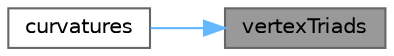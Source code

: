 digraph "vertexTriads"
{
 // LATEX_PDF_SIZE
  bgcolor="transparent";
  edge [fontname=Helvetica,fontsize=10,labelfontname=Helvetica,labelfontsize=10];
  node [fontname=Helvetica,fontsize=10,shape=box,height=0.2,width=0.4];
  rankdir="RL";
  Node1 [id="Node000001",label="vertexTriads",height=0.2,width=0.4,color="gray40", fillcolor="grey60", style="filled", fontcolor="black",tooltip=" "];
  Node1 -> Node2 [id="edge1_Node000001_Node000002",dir="back",color="steelblue1",style="solid",tooltip=" "];
  Node2 [id="Node000002",label="curvatures",height=0.2,width=0.4,color="grey40", fillcolor="white", style="filled",URL="$classFoam_1_1triSurfaceTools.html#a93442b88491e1cced12c5db4c051a1f1",tooltip=" "];
}
